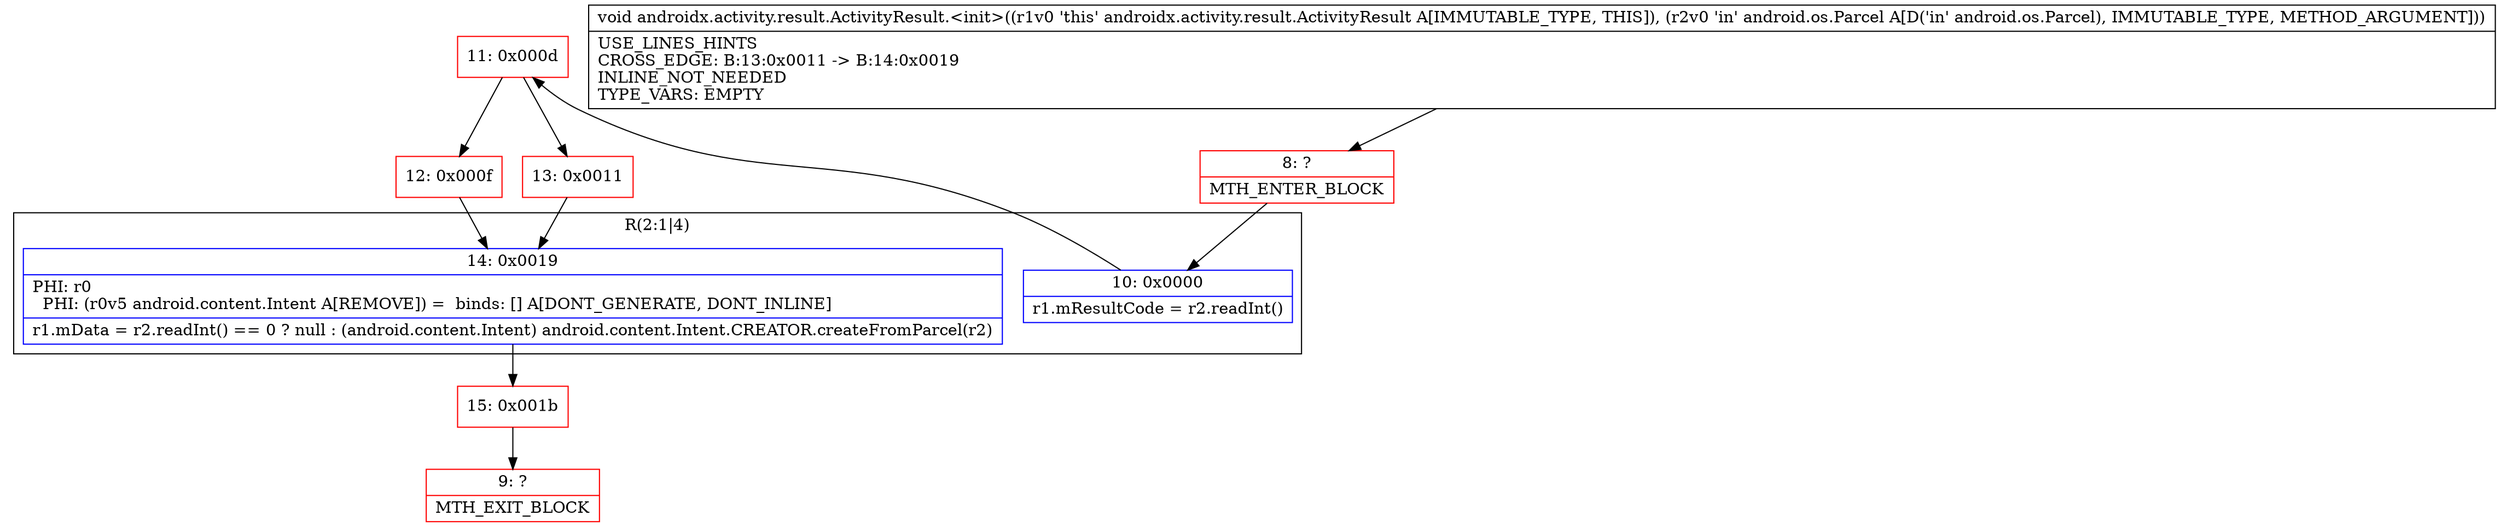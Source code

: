 digraph "CFG forandroidx.activity.result.ActivityResult.\<init\>(Landroid\/os\/Parcel;)V" {
subgraph cluster_Region_563916187 {
label = "R(2:1|4)";
node [shape=record,color=blue];
Node_10 [shape=record,label="{10\:\ 0x0000|r1.mResultCode = r2.readInt()\l}"];
Node_14 [shape=record,label="{14\:\ 0x0019|PHI: r0 \l  PHI: (r0v5 android.content.Intent A[REMOVE]) =  binds: [] A[DONT_GENERATE, DONT_INLINE]\l|r1.mData = r2.readInt() == 0 ? null : (android.content.Intent) android.content.Intent.CREATOR.createFromParcel(r2)\l}"];
}
Node_8 [shape=record,color=red,label="{8\:\ ?|MTH_ENTER_BLOCK\l}"];
Node_11 [shape=record,color=red,label="{11\:\ 0x000d}"];
Node_12 [shape=record,color=red,label="{12\:\ 0x000f}"];
Node_15 [shape=record,color=red,label="{15\:\ 0x001b}"];
Node_9 [shape=record,color=red,label="{9\:\ ?|MTH_EXIT_BLOCK\l}"];
Node_13 [shape=record,color=red,label="{13\:\ 0x0011}"];
MethodNode[shape=record,label="{void androidx.activity.result.ActivityResult.\<init\>((r1v0 'this' androidx.activity.result.ActivityResult A[IMMUTABLE_TYPE, THIS]), (r2v0 'in' android.os.Parcel A[D('in' android.os.Parcel), IMMUTABLE_TYPE, METHOD_ARGUMENT]))  | USE_LINES_HINTS\lCROSS_EDGE: B:13:0x0011 \-\> B:14:0x0019\lINLINE_NOT_NEEDED\lTYPE_VARS: EMPTY\l}"];
MethodNode -> Node_8;Node_10 -> Node_11;
Node_14 -> Node_15;
Node_8 -> Node_10;
Node_11 -> Node_12;
Node_11 -> Node_13;
Node_12 -> Node_14;
Node_15 -> Node_9;
Node_13 -> Node_14;
}


